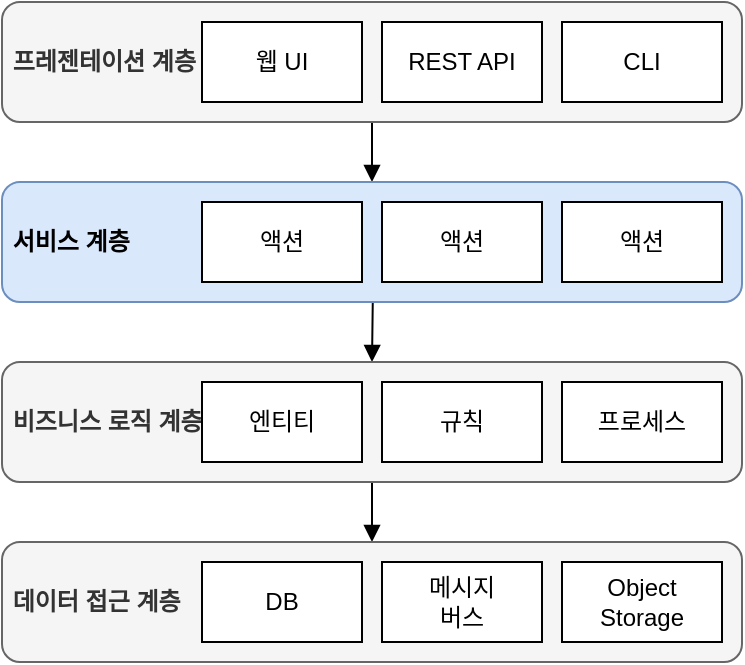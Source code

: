 <mxfile version="26.0.9">
  <diagram name="Page-1" id="NwbzCwKHywl83ZVor7Zu">
    <mxGraphModel dx="1114" dy="821" grid="1" gridSize="10" guides="1" tooltips="1" connect="1" arrows="1" fold="1" page="1" pageScale="1" pageWidth="827" pageHeight="1169" math="0" shadow="0">
      <root>
        <mxCell id="0" />
        <mxCell id="1" parent="0" />
        <mxCell id="jWig_NFDQ-Rxv6pPRArL-1" style="edgeStyle=orthogonalEdgeStyle;rounded=0;orthogonalLoop=1;jettySize=auto;html=1;entryX=0.5;entryY=0;entryDx=0;entryDy=0;endArrow=block;endFill=1;" edge="1" parent="1" target="jWig_NFDQ-Rxv6pPRArL-7">
          <mxGeometry relative="1" as="geometry">
            <mxPoint x="237" y="170" as="sourcePoint" />
          </mxGeometry>
        </mxCell>
        <mxCell id="jWig_NFDQ-Rxv6pPRArL-19" style="edgeStyle=orthogonalEdgeStyle;rounded=0;orthogonalLoop=1;jettySize=auto;html=1;entryX=0.5;entryY=0;entryDx=0;entryDy=0;endArrow=block;endFill=1;" edge="1" parent="1" source="jWig_NFDQ-Rxv6pPRArL-2" target="jWig_NFDQ-Rxv6pPRArL-15">
          <mxGeometry relative="1" as="geometry" />
        </mxCell>
        <mxCell id="jWig_NFDQ-Rxv6pPRArL-2" value="&amp;nbsp;&lt;b&gt;프레젠테이션 계층&lt;/b&gt;" style="rounded=1;whiteSpace=wrap;html=1;fillColor=#f5f5f5;strokeColor=#666666;fontColor=#333333;align=left;" vertex="1" parent="1">
          <mxGeometry x="52" y="70" width="370" height="60" as="geometry" />
        </mxCell>
        <mxCell id="jWig_NFDQ-Rxv6pPRArL-3" value="REST API" style="rounded=0;whiteSpace=wrap;html=1;" vertex="1" parent="1">
          <mxGeometry x="242" y="80" width="80" height="40" as="geometry" />
        </mxCell>
        <mxCell id="jWig_NFDQ-Rxv6pPRArL-4" value="웹 UI" style="rounded=0;whiteSpace=wrap;html=1;" vertex="1" parent="1">
          <mxGeometry x="152" y="80" width="80" height="40" as="geometry" />
        </mxCell>
        <mxCell id="jWig_NFDQ-Rxv6pPRArL-5" value="CLI" style="rounded=0;whiteSpace=wrap;html=1;" vertex="1" parent="1">
          <mxGeometry x="332" y="80" width="80" height="40" as="geometry" />
        </mxCell>
        <mxCell id="jWig_NFDQ-Rxv6pPRArL-6" style="edgeStyle=orthogonalEdgeStyle;rounded=0;orthogonalLoop=1;jettySize=auto;html=1;entryX=0.5;entryY=0;entryDx=0;entryDy=0;endArrow=block;endFill=1;" edge="1" parent="1" source="jWig_NFDQ-Rxv6pPRArL-7" target="jWig_NFDQ-Rxv6pPRArL-11">
          <mxGeometry relative="1" as="geometry" />
        </mxCell>
        <mxCell id="jWig_NFDQ-Rxv6pPRArL-7" value="&amp;nbsp;&lt;b&gt;비즈니스 로직 계층&lt;/b&gt;" style="rounded=1;whiteSpace=wrap;html=1;fillColor=#f5f5f5;strokeColor=#666666;fontColor=#333333;align=left;" vertex="1" parent="1">
          <mxGeometry x="52" y="250" width="370" height="60" as="geometry" />
        </mxCell>
        <mxCell id="jWig_NFDQ-Rxv6pPRArL-8" value="규칙" style="rounded=0;whiteSpace=wrap;html=1;" vertex="1" parent="1">
          <mxGeometry x="242" y="260" width="80" height="40" as="geometry" />
        </mxCell>
        <mxCell id="jWig_NFDQ-Rxv6pPRArL-9" value="엔티티" style="rounded=0;whiteSpace=wrap;html=1;" vertex="1" parent="1">
          <mxGeometry x="152" y="260" width="80" height="40" as="geometry" />
        </mxCell>
        <mxCell id="jWig_NFDQ-Rxv6pPRArL-10" value="프로세스" style="rounded=0;whiteSpace=wrap;html=1;" vertex="1" parent="1">
          <mxGeometry x="332" y="260" width="80" height="40" as="geometry" />
        </mxCell>
        <mxCell id="jWig_NFDQ-Rxv6pPRArL-11" value="&amp;nbsp;&lt;b&gt;데이터 접근 계층&lt;/b&gt;" style="rounded=1;whiteSpace=wrap;html=1;fillColor=#f5f5f5;strokeColor=#666666;fontColor=#333333;align=left;" vertex="1" parent="1">
          <mxGeometry x="52" y="340" width="370" height="60" as="geometry" />
        </mxCell>
        <mxCell id="jWig_NFDQ-Rxv6pPRArL-12" value="메시지&lt;div&gt;버스&lt;/div&gt;" style="rounded=0;whiteSpace=wrap;html=1;" vertex="1" parent="1">
          <mxGeometry x="242" y="350" width="80" height="40" as="geometry" />
        </mxCell>
        <mxCell id="jWig_NFDQ-Rxv6pPRArL-13" value="DB" style="rounded=0;whiteSpace=wrap;html=1;" vertex="1" parent="1">
          <mxGeometry x="152" y="350" width="80" height="40" as="geometry" />
        </mxCell>
        <mxCell id="jWig_NFDQ-Rxv6pPRArL-14" value="Object&lt;div&gt;Storage&lt;/div&gt;" style="rounded=0;whiteSpace=wrap;html=1;" vertex="1" parent="1">
          <mxGeometry x="332" y="350" width="80" height="40" as="geometry" />
        </mxCell>
        <mxCell id="jWig_NFDQ-Rxv6pPRArL-15" value="&amp;nbsp;&lt;b&gt;서비스 계층&lt;/b&gt;" style="rounded=1;whiteSpace=wrap;html=1;fillColor=#dae8fc;strokeColor=#6c8ebf;align=left;" vertex="1" parent="1">
          <mxGeometry x="52" y="160" width="370" height="60" as="geometry" />
        </mxCell>
        <mxCell id="jWig_NFDQ-Rxv6pPRArL-16" value="액션" style="rounded=0;whiteSpace=wrap;html=1;" vertex="1" parent="1">
          <mxGeometry x="242" y="170" width="80" height="40" as="geometry" />
        </mxCell>
        <mxCell id="jWig_NFDQ-Rxv6pPRArL-17" value="액션" style="rounded=0;whiteSpace=wrap;html=1;" vertex="1" parent="1">
          <mxGeometry x="152" y="170" width="80" height="40" as="geometry" />
        </mxCell>
        <mxCell id="jWig_NFDQ-Rxv6pPRArL-18" value="액션" style="rounded=0;whiteSpace=wrap;html=1;" vertex="1" parent="1">
          <mxGeometry x="332" y="170" width="80" height="40" as="geometry" />
        </mxCell>
      </root>
    </mxGraphModel>
  </diagram>
</mxfile>
